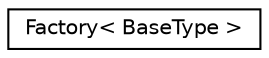 digraph "Graphical Class Hierarchy"
{
 // LATEX_PDF_SIZE
  edge [fontname="Helvetica",fontsize="10",labelfontname="Helvetica",labelfontsize="10"];
  node [fontname="Helvetica",fontsize="10",shape=record];
  rankdir="LR";
  Node0 [label="Factory\< BaseType \>",height=0.2,width=0.4,color="black", fillcolor="white", style="filled",URL="$classFactory.html",tooltip=" "];
}

